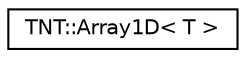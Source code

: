 digraph G
{
  edge [fontname="Helvetica",fontsize="10",labelfontname="Helvetica",labelfontsize="10"];
  node [fontname="Helvetica",fontsize="10",shape=record];
  rankdir="LR";
  Node1 [label="TNT::Array1D\< T \>",height=0.2,width=0.4,color="black", fillcolor="white", style="filled",URL="$class_t_n_t_1_1_array1_d.html"];
}
